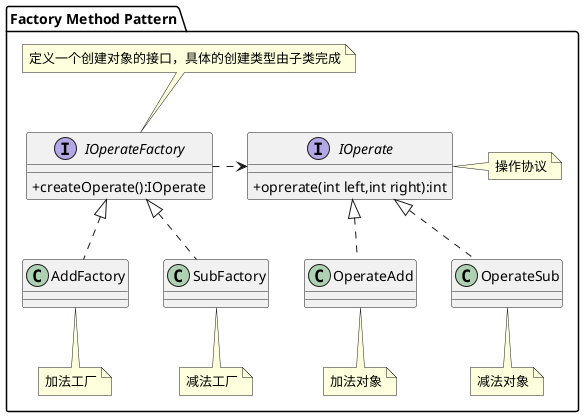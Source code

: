 @startuml
skinparam classAttributeIconSize 0
package "Factory Method Pattern"{

    interface IOperate{
        +oprerate(int left,int right):int
    }
    note right:操作协议

    class OperateAdd
    note bottom:加法对象
    class OperateAdd implements IOperate

    class OperateSub
    note bottom:减法对象
    class OperateSub implements IOperate

    interface IOperateFactory{
        +createOperate():IOperate
    }
    note top:定义一个创建对象的接口，具体的创建类型由子类完成
    class AddFactory
    note bottom:加法工厂
    class AddFactory implements IOperateFactory

    class SubFactory
    note bottom:减法工厂
    class SubFactory implements IOperateFactory

    IOperateFactory .> IOperate
}
@enduml